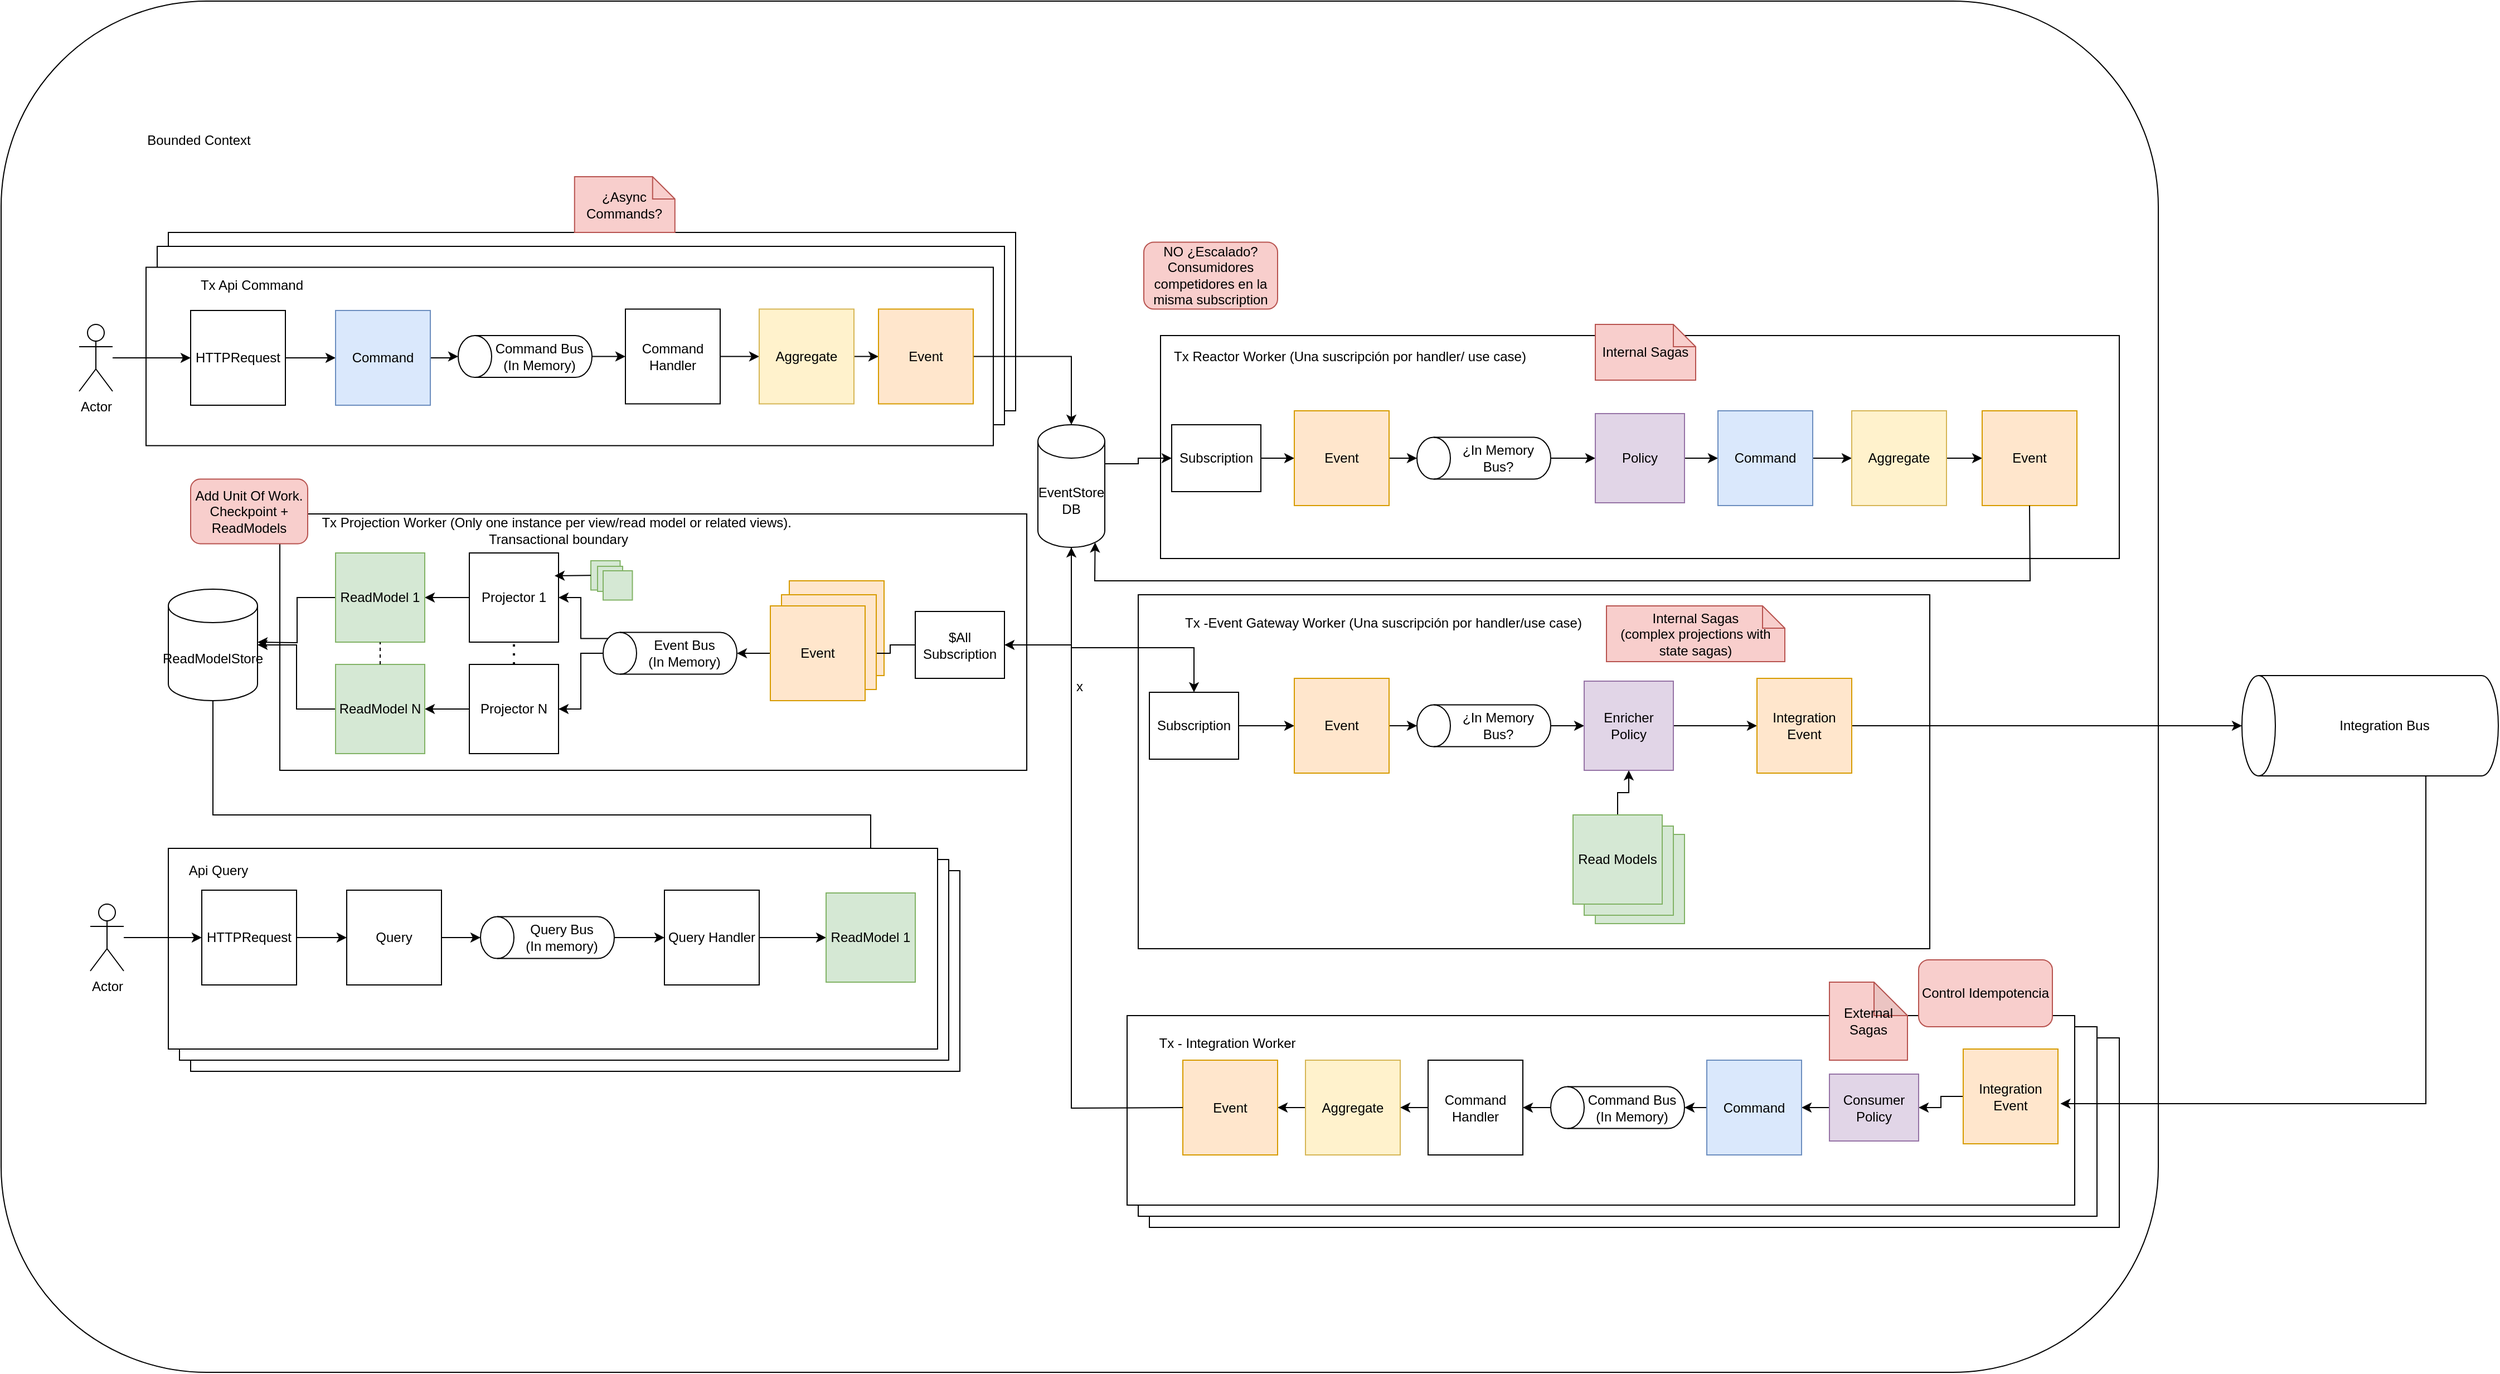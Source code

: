 <mxfile version="26.0.9">
  <diagram name="Página-1" id="z6vTRzj0kmzRLpqOFKyu">
    <mxGraphModel dx="1393" dy="1068" grid="1" gridSize="10" guides="1" tooltips="1" connect="1" arrows="1" fold="1" page="1" pageScale="1" pageWidth="16540" pageHeight="11690" math="0" shadow="0">
      <root>
        <mxCell id="0" />
        <mxCell id="1" parent="0" />
        <mxCell id="fKZ0gMgpDoCXiPcIjgYh-150" value="x" style="rounded=1;whiteSpace=wrap;html=1;" vertex="1" parent="1">
          <mxGeometry x="40" y="60" width="1935" height="1230" as="geometry" />
        </mxCell>
        <mxCell id="fKZ0gMgpDoCXiPcIjgYh-149" value="" style="rounded=0;whiteSpace=wrap;html=1;fillColor=default;" vertex="1" parent="1">
          <mxGeometry x="1070" y="990" width="870" height="170" as="geometry" />
        </mxCell>
        <mxCell id="fKZ0gMgpDoCXiPcIjgYh-148" value="" style="rounded=0;whiteSpace=wrap;html=1;fillColor=default;" vertex="1" parent="1">
          <mxGeometry x="1060" y="980" width="860" height="170" as="geometry" />
        </mxCell>
        <mxCell id="fKZ0gMgpDoCXiPcIjgYh-145" value="" style="rounded=0;whiteSpace=wrap;html=1;fillColor=default;" vertex="1" parent="1">
          <mxGeometry x="210" y="840" width="690" height="180" as="geometry" />
        </mxCell>
        <mxCell id="fKZ0gMgpDoCXiPcIjgYh-144" value="" style="rounded=0;whiteSpace=wrap;html=1;fillColor=default;" vertex="1" parent="1">
          <mxGeometry x="200" y="830" width="690" height="180" as="geometry" />
        </mxCell>
        <mxCell id="fKZ0gMgpDoCXiPcIjgYh-143" value="" style="rounded=0;whiteSpace=wrap;html=1;" vertex="1" parent="1">
          <mxGeometry x="190" y="267.5" width="760" height="160" as="geometry" />
        </mxCell>
        <mxCell id="fKZ0gMgpDoCXiPcIjgYh-142" value="" style="rounded=0;whiteSpace=wrap;html=1;" vertex="1" parent="1">
          <mxGeometry x="180" y="280" width="760" height="160" as="geometry" />
        </mxCell>
        <mxCell id="fKZ0gMgpDoCXiPcIjgYh-134" value="" style="rounded=0;whiteSpace=wrap;html=1;fillColor=default;" vertex="1" parent="1">
          <mxGeometry x="1050" y="970" width="850" height="170" as="geometry" />
        </mxCell>
        <mxCell id="fKZ0gMgpDoCXiPcIjgYh-104" value="" style="rounded=0;whiteSpace=wrap;html=1;fillColor=default;" vertex="1" parent="1">
          <mxGeometry x="1060" y="592.5" width="710" height="317.5" as="geometry" />
        </mxCell>
        <mxCell id="fKZ0gMgpDoCXiPcIjgYh-81" value="" style="rounded=0;whiteSpace=wrap;html=1;fillColor=default;" vertex="1" parent="1">
          <mxGeometry x="1080" y="360" width="860" height="200" as="geometry" />
        </mxCell>
        <mxCell id="fKZ0gMgpDoCXiPcIjgYh-43" value="" style="rounded=0;whiteSpace=wrap;html=1;fillColor=default;" vertex="1" parent="1">
          <mxGeometry x="290" y="520" width="670" height="230" as="geometry" />
        </mxCell>
        <mxCell id="fKZ0gMgpDoCXiPcIjgYh-46" value="Event" style="whiteSpace=wrap;html=1;aspect=fixed;fillColor=#ffe6cc;strokeColor=#d79b00;" vertex="1" parent="1">
          <mxGeometry x="747" y="580" width="85" height="85" as="geometry" />
        </mxCell>
        <mxCell id="fKZ0gMgpDoCXiPcIjgYh-24" value="" style="rounded=0;whiteSpace=wrap;html=1;" vertex="1" parent="1">
          <mxGeometry x="170" y="298.75" width="760" height="160" as="geometry" />
        </mxCell>
        <mxCell id="fKZ0gMgpDoCXiPcIjgYh-21" value="" style="edgeStyle=orthogonalEdgeStyle;rounded=0;orthogonalLoop=1;jettySize=auto;html=1;" edge="1" parent="1" source="fKZ0gMgpDoCXiPcIjgYh-1" target="fKZ0gMgpDoCXiPcIjgYh-2">
          <mxGeometry relative="1" as="geometry" />
        </mxCell>
        <mxCell id="fKZ0gMgpDoCXiPcIjgYh-1" value="Actor" style="shape=umlActor;verticalLabelPosition=bottom;verticalAlign=top;html=1;outlineConnect=0;" vertex="1" parent="1">
          <mxGeometry x="110" y="350" width="30" height="60" as="geometry" />
        </mxCell>
        <mxCell id="fKZ0gMgpDoCXiPcIjgYh-20" value="" style="edgeStyle=orthogonalEdgeStyle;rounded=0;orthogonalLoop=1;jettySize=auto;html=1;" edge="1" parent="1" source="fKZ0gMgpDoCXiPcIjgYh-2" target="fKZ0gMgpDoCXiPcIjgYh-4">
          <mxGeometry relative="1" as="geometry" />
        </mxCell>
        <mxCell id="fKZ0gMgpDoCXiPcIjgYh-2" value="HTTPRequest" style="whiteSpace=wrap;html=1;aspect=fixed;" vertex="1" parent="1">
          <mxGeometry x="210" y="337.5" width="85" height="85" as="geometry" />
        </mxCell>
        <mxCell id="fKZ0gMgpDoCXiPcIjgYh-19" value="" style="edgeStyle=orthogonalEdgeStyle;rounded=0;orthogonalLoop=1;jettySize=auto;html=1;" edge="1" parent="1" source="fKZ0gMgpDoCXiPcIjgYh-4" target="fKZ0gMgpDoCXiPcIjgYh-5">
          <mxGeometry relative="1" as="geometry" />
        </mxCell>
        <mxCell id="fKZ0gMgpDoCXiPcIjgYh-4" value="Command" style="whiteSpace=wrap;html=1;aspect=fixed;fillColor=#dae8fc;strokeColor=#6c8ebf;" vertex="1" parent="1">
          <mxGeometry x="340" y="337.5" width="85" height="85" as="geometry" />
        </mxCell>
        <mxCell id="fKZ0gMgpDoCXiPcIjgYh-18" value="" style="edgeStyle=orthogonalEdgeStyle;rounded=0;orthogonalLoop=1;jettySize=auto;html=1;" edge="1" parent="1" source="fKZ0gMgpDoCXiPcIjgYh-5" target="fKZ0gMgpDoCXiPcIjgYh-7">
          <mxGeometry relative="1" as="geometry" />
        </mxCell>
        <mxCell id="fKZ0gMgpDoCXiPcIjgYh-5" value="Command Bus (In Memory)" style="shape=cylinder3;whiteSpace=wrap;html=1;boundedLbl=1;backgroundOutline=1;size=15;direction=north;" vertex="1" parent="1">
          <mxGeometry x="450" y="360" width="120" height="37.5" as="geometry" />
        </mxCell>
        <mxCell id="fKZ0gMgpDoCXiPcIjgYh-17" value="" style="edgeStyle=orthogonalEdgeStyle;rounded=0;orthogonalLoop=1;jettySize=auto;html=1;" edge="1" parent="1" source="fKZ0gMgpDoCXiPcIjgYh-7" target="fKZ0gMgpDoCXiPcIjgYh-8">
          <mxGeometry relative="1" as="geometry" />
        </mxCell>
        <mxCell id="fKZ0gMgpDoCXiPcIjgYh-7" value="Command Handler" style="whiteSpace=wrap;html=1;aspect=fixed;" vertex="1" parent="1">
          <mxGeometry x="600" y="336.25" width="85" height="85" as="geometry" />
        </mxCell>
        <mxCell id="fKZ0gMgpDoCXiPcIjgYh-16" value="" style="edgeStyle=orthogonalEdgeStyle;rounded=0;orthogonalLoop=1;jettySize=auto;html=1;" edge="1" parent="1" source="fKZ0gMgpDoCXiPcIjgYh-8" target="fKZ0gMgpDoCXiPcIjgYh-9">
          <mxGeometry relative="1" as="geometry" />
        </mxCell>
        <mxCell id="fKZ0gMgpDoCXiPcIjgYh-8" value="Aggregate" style="whiteSpace=wrap;html=1;aspect=fixed;fillColor=#fff2cc;strokeColor=#d6b656;" vertex="1" parent="1">
          <mxGeometry x="720" y="336.25" width="85" height="85" as="geometry" />
        </mxCell>
        <mxCell id="fKZ0gMgpDoCXiPcIjgYh-27" value="" style="edgeStyle=orthogonalEdgeStyle;rounded=0;orthogonalLoop=1;jettySize=auto;html=1;" edge="1" parent="1" source="fKZ0gMgpDoCXiPcIjgYh-9" target="fKZ0gMgpDoCXiPcIjgYh-22">
          <mxGeometry relative="1" as="geometry">
            <mxPoint x="1010" y="332.5" as="targetPoint" />
          </mxGeometry>
        </mxCell>
        <mxCell id="fKZ0gMgpDoCXiPcIjgYh-9" value="Event" style="whiteSpace=wrap;html=1;aspect=fixed;fillColor=#ffe6cc;strokeColor=#d79b00;" vertex="1" parent="1">
          <mxGeometry x="827" y="336.25" width="85" height="85" as="geometry" />
        </mxCell>
        <mxCell id="fKZ0gMgpDoCXiPcIjgYh-29" style="edgeStyle=orthogonalEdgeStyle;rounded=0;orthogonalLoop=1;jettySize=auto;html=1;entryX=1;entryY=0.5;entryDx=0;entryDy=0;exitX=0.5;exitY=1;exitDx=0;exitDy=0;exitPerimeter=0;" edge="1" parent="1" source="fKZ0gMgpDoCXiPcIjgYh-22" target="fKZ0gMgpDoCXiPcIjgYh-28">
          <mxGeometry relative="1" as="geometry" />
        </mxCell>
        <mxCell id="fKZ0gMgpDoCXiPcIjgYh-74" value="" style="edgeStyle=orthogonalEdgeStyle;rounded=0;orthogonalLoop=1;jettySize=auto;html=1;exitX=1;exitY=0;exitDx=0;exitDy=35;exitPerimeter=0;" edge="1" parent="1" source="fKZ0gMgpDoCXiPcIjgYh-22" target="fKZ0gMgpDoCXiPcIjgYh-70">
          <mxGeometry relative="1" as="geometry" />
        </mxCell>
        <mxCell id="fKZ0gMgpDoCXiPcIjgYh-97" value="" style="edgeStyle=orthogonalEdgeStyle;rounded=0;orthogonalLoop=1;jettySize=auto;html=1;" edge="1" parent="1" source="fKZ0gMgpDoCXiPcIjgYh-22" target="fKZ0gMgpDoCXiPcIjgYh-86">
          <mxGeometry relative="1" as="geometry">
            <Array as="points">
              <mxPoint x="1000" y="640" />
              <mxPoint x="1110" y="640" />
            </Array>
          </mxGeometry>
        </mxCell>
        <mxCell id="fKZ0gMgpDoCXiPcIjgYh-22" value="EventStore DB" style="shape=cylinder3;whiteSpace=wrap;html=1;boundedLbl=1;backgroundOutline=1;size=15;" vertex="1" parent="1">
          <mxGeometry x="970" y="440" width="60" height="110" as="geometry" />
        </mxCell>
        <mxCell id="fKZ0gMgpDoCXiPcIjgYh-25" value="Tx Api Command" style="text;html=1;align=center;verticalAlign=middle;whiteSpace=wrap;rounded=0;" vertex="1" parent="1">
          <mxGeometry x="180" y="300" width="170" height="30" as="geometry" />
        </mxCell>
        <mxCell id="fKZ0gMgpDoCXiPcIjgYh-69" value="" style="edgeStyle=orthogonalEdgeStyle;rounded=0;orthogonalLoop=1;jettySize=auto;html=1;" edge="1" parent="1" source="fKZ0gMgpDoCXiPcIjgYh-28" target="fKZ0gMgpDoCXiPcIjgYh-47">
          <mxGeometry relative="1" as="geometry" />
        </mxCell>
        <mxCell id="fKZ0gMgpDoCXiPcIjgYh-28" value="$All Subscription" style="rounded=0;whiteSpace=wrap;html=1;" vertex="1" parent="1">
          <mxGeometry x="860" y="607.5" width="80" height="60" as="geometry" />
        </mxCell>
        <mxCell id="fKZ0gMgpDoCXiPcIjgYh-37" value="" style="edgeStyle=orthogonalEdgeStyle;rounded=0;orthogonalLoop=1;jettySize=auto;html=1;" edge="1" parent="1" source="fKZ0gMgpDoCXiPcIjgYh-30" target="fKZ0gMgpDoCXiPcIjgYh-32">
          <mxGeometry relative="1" as="geometry" />
        </mxCell>
        <mxCell id="fKZ0gMgpDoCXiPcIjgYh-30" value="Projector 1" style="whiteSpace=wrap;html=1;aspect=fixed;" vertex="1" parent="1">
          <mxGeometry x="460" y="555" width="80" height="80" as="geometry" />
        </mxCell>
        <mxCell id="fKZ0gMgpDoCXiPcIjgYh-38" value="" style="edgeStyle=orthogonalEdgeStyle;rounded=0;orthogonalLoop=1;jettySize=auto;html=1;" edge="1" parent="1" source="fKZ0gMgpDoCXiPcIjgYh-31" target="fKZ0gMgpDoCXiPcIjgYh-33">
          <mxGeometry relative="1" as="geometry" />
        </mxCell>
        <mxCell id="fKZ0gMgpDoCXiPcIjgYh-31" value="Projector N" style="whiteSpace=wrap;html=1;aspect=fixed;" vertex="1" parent="1">
          <mxGeometry x="460" y="655" width="80" height="80" as="geometry" />
        </mxCell>
        <mxCell id="fKZ0gMgpDoCXiPcIjgYh-35" value="" style="edgeStyle=orthogonalEdgeStyle;rounded=0;orthogonalLoop=1;jettySize=auto;html=1;" edge="1" parent="1" source="fKZ0gMgpDoCXiPcIjgYh-32">
          <mxGeometry relative="1" as="geometry">
            <mxPoint x="270" y="635" as="targetPoint" />
          </mxGeometry>
        </mxCell>
        <mxCell id="fKZ0gMgpDoCXiPcIjgYh-32" value="ReadModel 1" style="whiteSpace=wrap;html=1;aspect=fixed;fillColor=#d5e8d4;strokeColor=#82b366;" vertex="1" parent="1">
          <mxGeometry x="340" y="555" width="80" height="80" as="geometry" />
        </mxCell>
        <mxCell id="fKZ0gMgpDoCXiPcIjgYh-65" value="" style="edgeStyle=orthogonalEdgeStyle;rounded=0;orthogonalLoop=1;jettySize=auto;html=1;" edge="1" parent="1" source="fKZ0gMgpDoCXiPcIjgYh-33" target="fKZ0gMgpDoCXiPcIjgYh-34">
          <mxGeometry relative="1" as="geometry" />
        </mxCell>
        <mxCell id="fKZ0gMgpDoCXiPcIjgYh-33" value="ReadModel N" style="whiteSpace=wrap;html=1;aspect=fixed;fillColor=#d5e8d4;strokeColor=#82b366;" vertex="1" parent="1">
          <mxGeometry x="340" y="655" width="80" height="80" as="geometry" />
        </mxCell>
        <mxCell id="fKZ0gMgpDoCXiPcIjgYh-64" style="edgeStyle=orthogonalEdgeStyle;rounded=0;orthogonalLoop=1;jettySize=auto;html=1;" edge="1" parent="1" source="fKZ0gMgpDoCXiPcIjgYh-34" target="fKZ0gMgpDoCXiPcIjgYh-62">
          <mxGeometry relative="1" as="geometry">
            <Array as="points">
              <mxPoint x="230" y="790" />
              <mxPoint x="820" y="790" />
            </Array>
          </mxGeometry>
        </mxCell>
        <mxCell id="fKZ0gMgpDoCXiPcIjgYh-34" value="ReadModelStore" style="shape=cylinder3;whiteSpace=wrap;html=1;boundedLbl=1;backgroundOutline=1;size=15;" vertex="1" parent="1">
          <mxGeometry x="190" y="587.5" width="80" height="100" as="geometry" />
        </mxCell>
        <mxCell id="fKZ0gMgpDoCXiPcIjgYh-40" value="" style="endArrow=none;dashed=1;html=1;dashPattern=1 3;strokeWidth=2;rounded=0;entryX=0.5;entryY=1;entryDx=0;entryDy=0;exitX=0.5;exitY=0;exitDx=0;exitDy=0;" edge="1" parent="1" source="fKZ0gMgpDoCXiPcIjgYh-31" target="fKZ0gMgpDoCXiPcIjgYh-30">
          <mxGeometry width="50" height="50" relative="1" as="geometry">
            <mxPoint x="590" y="650" as="sourcePoint" />
            <mxPoint x="640" y="600" as="targetPoint" />
          </mxGeometry>
        </mxCell>
        <mxCell id="fKZ0gMgpDoCXiPcIjgYh-41" value="" style="endArrow=none;dashed=1;html=1;rounded=0;entryX=0.5;entryY=1;entryDx=0;entryDy=0;exitX=0.5;exitY=0;exitDx=0;exitDy=0;" edge="1" parent="1" source="fKZ0gMgpDoCXiPcIjgYh-33" target="fKZ0gMgpDoCXiPcIjgYh-32">
          <mxGeometry width="50" height="50" relative="1" as="geometry">
            <mxPoint x="590" y="650" as="sourcePoint" />
            <mxPoint x="640" y="600" as="targetPoint" />
          </mxGeometry>
        </mxCell>
        <mxCell id="fKZ0gMgpDoCXiPcIjgYh-44" value="Tx Projection Worker (Only one instance per view/read model or related views).&amp;nbsp;&lt;div&gt;Transactional boundary&lt;/div&gt;" style="text;html=1;align=center;verticalAlign=middle;whiteSpace=wrap;rounded=0;" vertex="1" parent="1">
          <mxGeometry x="290" y="520" width="500" height="30" as="geometry" />
        </mxCell>
        <mxCell id="fKZ0gMgpDoCXiPcIjgYh-45" value="Event" style="whiteSpace=wrap;html=1;aspect=fixed;fillColor=#ffe6cc;strokeColor=#d79b00;" vertex="1" parent="1">
          <mxGeometry x="740" y="592.5" width="85" height="85" as="geometry" />
        </mxCell>
        <mxCell id="fKZ0gMgpDoCXiPcIjgYh-49" value="" style="edgeStyle=orthogonalEdgeStyle;rounded=0;orthogonalLoop=1;jettySize=auto;html=1;" edge="1" parent="1" source="fKZ0gMgpDoCXiPcIjgYh-47" target="fKZ0gMgpDoCXiPcIjgYh-48">
          <mxGeometry relative="1" as="geometry" />
        </mxCell>
        <mxCell id="fKZ0gMgpDoCXiPcIjgYh-47" value="Event" style="whiteSpace=wrap;html=1;aspect=fixed;fillColor=#ffe6cc;strokeColor=#d79b00;" vertex="1" parent="1">
          <mxGeometry x="730" y="602.5" width="85" height="85" as="geometry" />
        </mxCell>
        <mxCell id="fKZ0gMgpDoCXiPcIjgYh-50" value="" style="edgeStyle=orthogonalEdgeStyle;rounded=0;orthogonalLoop=1;jettySize=auto;html=1;exitX=0.855;exitY=0;exitDx=0;exitDy=4.35;exitPerimeter=0;" edge="1" parent="1" source="fKZ0gMgpDoCXiPcIjgYh-48" target="fKZ0gMgpDoCXiPcIjgYh-30">
          <mxGeometry relative="1" as="geometry" />
        </mxCell>
        <mxCell id="fKZ0gMgpDoCXiPcIjgYh-51" value="" style="edgeStyle=orthogonalEdgeStyle;rounded=0;orthogonalLoop=1;jettySize=auto;html=1;" edge="1" parent="1" source="fKZ0gMgpDoCXiPcIjgYh-48" target="fKZ0gMgpDoCXiPcIjgYh-31">
          <mxGeometry relative="1" as="geometry" />
        </mxCell>
        <mxCell id="fKZ0gMgpDoCXiPcIjgYh-68" value="" style="rounded=0;whiteSpace=wrap;html=1;fillColor=default;" vertex="1" parent="1">
          <mxGeometry x="190" y="820" width="690" height="180" as="geometry" />
        </mxCell>
        <mxCell id="fKZ0gMgpDoCXiPcIjgYh-48" value="Event Bus&lt;div&gt;(In Memory)&lt;/div&gt;" style="shape=cylinder3;whiteSpace=wrap;html=1;boundedLbl=1;backgroundOutline=1;size=15;direction=north;" vertex="1" parent="1">
          <mxGeometry x="580" y="626.25" width="120" height="37.5" as="geometry" />
        </mxCell>
        <mxCell id="fKZ0gMgpDoCXiPcIjgYh-52" value="" style="edgeStyle=orthogonalEdgeStyle;rounded=0;orthogonalLoop=1;jettySize=auto;html=1;" edge="1" parent="1" source="fKZ0gMgpDoCXiPcIjgYh-53" target="fKZ0gMgpDoCXiPcIjgYh-55">
          <mxGeometry relative="1" as="geometry" />
        </mxCell>
        <mxCell id="fKZ0gMgpDoCXiPcIjgYh-53" value="Actor" style="shape=umlActor;verticalLabelPosition=bottom;verticalAlign=top;html=1;outlineConnect=0;" vertex="1" parent="1">
          <mxGeometry x="120" y="870" width="30" height="60" as="geometry" />
        </mxCell>
        <mxCell id="fKZ0gMgpDoCXiPcIjgYh-54" value="" style="edgeStyle=orthogonalEdgeStyle;rounded=0;orthogonalLoop=1;jettySize=auto;html=1;" edge="1" parent="1" source="fKZ0gMgpDoCXiPcIjgYh-55" target="fKZ0gMgpDoCXiPcIjgYh-57">
          <mxGeometry relative="1" as="geometry" />
        </mxCell>
        <mxCell id="fKZ0gMgpDoCXiPcIjgYh-55" value="HTTPRequest" style="whiteSpace=wrap;html=1;aspect=fixed;" vertex="1" parent="1">
          <mxGeometry x="220" y="857.5" width="85" height="85" as="geometry" />
        </mxCell>
        <mxCell id="fKZ0gMgpDoCXiPcIjgYh-56" value="" style="edgeStyle=orthogonalEdgeStyle;rounded=0;orthogonalLoop=1;jettySize=auto;html=1;" edge="1" parent="1" source="fKZ0gMgpDoCXiPcIjgYh-57" target="fKZ0gMgpDoCXiPcIjgYh-59">
          <mxGeometry relative="1" as="geometry" />
        </mxCell>
        <mxCell id="fKZ0gMgpDoCXiPcIjgYh-57" value="Query" style="whiteSpace=wrap;html=1;aspect=fixed;" vertex="1" parent="1">
          <mxGeometry x="350" y="857.5" width="85" height="85" as="geometry" />
        </mxCell>
        <mxCell id="fKZ0gMgpDoCXiPcIjgYh-58" value="" style="edgeStyle=orthogonalEdgeStyle;rounded=0;orthogonalLoop=1;jettySize=auto;html=1;" edge="1" parent="1" source="fKZ0gMgpDoCXiPcIjgYh-59" target="fKZ0gMgpDoCXiPcIjgYh-60">
          <mxGeometry relative="1" as="geometry" />
        </mxCell>
        <mxCell id="fKZ0gMgpDoCXiPcIjgYh-59" value="Query Bus&lt;div&gt;&lt;span style=&quot;background-color: transparent; color: light-dark(rgb(0, 0, 0), rgb(255, 255, 255));&quot;&gt;(In memory)&lt;/span&gt;&lt;/div&gt;" style="shape=cylinder3;whiteSpace=wrap;html=1;boundedLbl=1;backgroundOutline=1;size=15;direction=north;" vertex="1" parent="1">
          <mxGeometry x="470" y="881.25" width="120" height="37.5" as="geometry" />
        </mxCell>
        <mxCell id="fKZ0gMgpDoCXiPcIjgYh-63" value="" style="edgeStyle=orthogonalEdgeStyle;rounded=0;orthogonalLoop=1;jettySize=auto;html=1;" edge="1" parent="1" source="fKZ0gMgpDoCXiPcIjgYh-60" target="fKZ0gMgpDoCXiPcIjgYh-62">
          <mxGeometry relative="1" as="geometry" />
        </mxCell>
        <mxCell id="fKZ0gMgpDoCXiPcIjgYh-60" value="Query Handler" style="whiteSpace=wrap;html=1;aspect=fixed;" vertex="1" parent="1">
          <mxGeometry x="635" y="857.5" width="85" height="85" as="geometry" />
        </mxCell>
        <mxCell id="fKZ0gMgpDoCXiPcIjgYh-61" value="Api Query" style="text;html=1;align=center;verticalAlign=middle;whiteSpace=wrap;rounded=0;" vertex="1" parent="1">
          <mxGeometry x="150" y="825" width="170" height="30" as="geometry" />
        </mxCell>
        <mxCell id="fKZ0gMgpDoCXiPcIjgYh-62" value="ReadModel 1" style="whiteSpace=wrap;html=1;aspect=fixed;fillColor=#d5e8d4;strokeColor=#82b366;" vertex="1" parent="1">
          <mxGeometry x="780" y="860" width="80" height="80" as="geometry" />
        </mxCell>
        <mxCell id="fKZ0gMgpDoCXiPcIjgYh-75" value="" style="edgeStyle=orthogonalEdgeStyle;rounded=0;orthogonalLoop=1;jettySize=auto;html=1;" edge="1" parent="1" source="fKZ0gMgpDoCXiPcIjgYh-70" target="fKZ0gMgpDoCXiPcIjgYh-71">
          <mxGeometry relative="1" as="geometry" />
        </mxCell>
        <mxCell id="fKZ0gMgpDoCXiPcIjgYh-70" value="Subscription" style="rounded=0;whiteSpace=wrap;html=1;" vertex="1" parent="1">
          <mxGeometry x="1090" y="440" width="80" height="60" as="geometry" />
        </mxCell>
        <mxCell id="fKZ0gMgpDoCXiPcIjgYh-76" value="" style="edgeStyle=orthogonalEdgeStyle;rounded=0;orthogonalLoop=1;jettySize=auto;html=1;" edge="1" parent="1" source="fKZ0gMgpDoCXiPcIjgYh-71" target="fKZ0gMgpDoCXiPcIjgYh-72">
          <mxGeometry relative="1" as="geometry" />
        </mxCell>
        <mxCell id="fKZ0gMgpDoCXiPcIjgYh-71" value="Event" style="whiteSpace=wrap;html=1;aspect=fixed;fillColor=#ffe6cc;strokeColor=#d79b00;" vertex="1" parent="1">
          <mxGeometry x="1200" y="427.5" width="85" height="85" as="geometry" />
        </mxCell>
        <mxCell id="fKZ0gMgpDoCXiPcIjgYh-77" value="" style="edgeStyle=orthogonalEdgeStyle;rounded=0;orthogonalLoop=1;jettySize=auto;html=1;" edge="1" parent="1" source="fKZ0gMgpDoCXiPcIjgYh-72" target="fKZ0gMgpDoCXiPcIjgYh-73">
          <mxGeometry relative="1" as="geometry" />
        </mxCell>
        <mxCell id="fKZ0gMgpDoCXiPcIjgYh-72" value="¿In Memory Bus?" style="shape=cylinder3;whiteSpace=wrap;html=1;boundedLbl=1;backgroundOutline=1;size=15;direction=north;" vertex="1" parent="1">
          <mxGeometry x="1310" y="451.25" width="120" height="37.5" as="geometry" />
        </mxCell>
        <mxCell id="fKZ0gMgpDoCXiPcIjgYh-82" value="" style="edgeStyle=orthogonalEdgeStyle;rounded=0;orthogonalLoop=1;jettySize=auto;html=1;" edge="1" parent="1" source="fKZ0gMgpDoCXiPcIjgYh-73" target="fKZ0gMgpDoCXiPcIjgYh-78">
          <mxGeometry relative="1" as="geometry" />
        </mxCell>
        <mxCell id="fKZ0gMgpDoCXiPcIjgYh-73" value="Policy" style="whiteSpace=wrap;html=1;aspect=fixed;fillColor=#e1d5e7;strokeColor=#9673a6;" vertex="1" parent="1">
          <mxGeometry x="1470" y="430" width="80" height="80" as="geometry" />
        </mxCell>
        <mxCell id="fKZ0gMgpDoCXiPcIjgYh-83" value="" style="edgeStyle=orthogonalEdgeStyle;rounded=0;orthogonalLoop=1;jettySize=auto;html=1;" edge="1" parent="1" source="fKZ0gMgpDoCXiPcIjgYh-78" target="fKZ0gMgpDoCXiPcIjgYh-79">
          <mxGeometry relative="1" as="geometry" />
        </mxCell>
        <mxCell id="fKZ0gMgpDoCXiPcIjgYh-78" value="Command" style="whiteSpace=wrap;html=1;aspect=fixed;fillColor=#dae8fc;strokeColor=#6c8ebf;" vertex="1" parent="1">
          <mxGeometry x="1580" y="427.5" width="85" height="85" as="geometry" />
        </mxCell>
        <mxCell id="fKZ0gMgpDoCXiPcIjgYh-84" value="" style="edgeStyle=orthogonalEdgeStyle;rounded=0;orthogonalLoop=1;jettySize=auto;html=1;" edge="1" parent="1" source="fKZ0gMgpDoCXiPcIjgYh-79" target="fKZ0gMgpDoCXiPcIjgYh-80">
          <mxGeometry relative="1" as="geometry" />
        </mxCell>
        <mxCell id="fKZ0gMgpDoCXiPcIjgYh-79" value="Aggregate" style="whiteSpace=wrap;html=1;aspect=fixed;fillColor=#fff2cc;strokeColor=#d6b656;" vertex="1" parent="1">
          <mxGeometry x="1700" y="427.5" width="85" height="85" as="geometry" />
        </mxCell>
        <mxCell id="fKZ0gMgpDoCXiPcIjgYh-80" value="Event" style="whiteSpace=wrap;html=1;aspect=fixed;fillColor=#ffe6cc;strokeColor=#d79b00;" vertex="1" parent="1">
          <mxGeometry x="1817" y="427.5" width="85" height="85" as="geometry" />
        </mxCell>
        <mxCell id="fKZ0gMgpDoCXiPcIjgYh-85" value="Tx Reactor Worker (Una suscripción por handler/ use case)" style="text;html=1;align=center;verticalAlign=middle;whiteSpace=wrap;rounded=0;" vertex="1" parent="1">
          <mxGeometry x="1090" y="363.75" width="320" height="30" as="geometry" />
        </mxCell>
        <mxCell id="fKZ0gMgpDoCXiPcIjgYh-91" value="" style="edgeStyle=orthogonalEdgeStyle;rounded=0;orthogonalLoop=1;jettySize=auto;html=1;" edge="1" parent="1" source="fKZ0gMgpDoCXiPcIjgYh-86" target="fKZ0gMgpDoCXiPcIjgYh-87">
          <mxGeometry relative="1" as="geometry" />
        </mxCell>
        <mxCell id="fKZ0gMgpDoCXiPcIjgYh-86" value="Subscription" style="rounded=0;whiteSpace=wrap;html=1;" vertex="1" parent="1">
          <mxGeometry x="1070" y="680" width="80" height="60" as="geometry" />
        </mxCell>
        <mxCell id="fKZ0gMgpDoCXiPcIjgYh-92" value="" style="edgeStyle=orthogonalEdgeStyle;rounded=0;orthogonalLoop=1;jettySize=auto;html=1;" edge="1" parent="1" source="fKZ0gMgpDoCXiPcIjgYh-87" target="fKZ0gMgpDoCXiPcIjgYh-88">
          <mxGeometry relative="1" as="geometry" />
        </mxCell>
        <mxCell id="fKZ0gMgpDoCXiPcIjgYh-87" value="Event" style="whiteSpace=wrap;html=1;aspect=fixed;fillColor=#ffe6cc;strokeColor=#d79b00;" vertex="1" parent="1">
          <mxGeometry x="1200" y="667.5" width="85" height="85" as="geometry" />
        </mxCell>
        <mxCell id="fKZ0gMgpDoCXiPcIjgYh-95" value="" style="edgeStyle=orthogonalEdgeStyle;rounded=0;orthogonalLoop=1;jettySize=auto;html=1;" edge="1" parent="1" source="fKZ0gMgpDoCXiPcIjgYh-88" target="fKZ0gMgpDoCXiPcIjgYh-89">
          <mxGeometry relative="1" as="geometry" />
        </mxCell>
        <mxCell id="fKZ0gMgpDoCXiPcIjgYh-88" value="¿In Memory Bus?" style="shape=cylinder3;whiteSpace=wrap;html=1;boundedLbl=1;backgroundOutline=1;size=15;direction=north;" vertex="1" parent="1">
          <mxGeometry x="1310" y="691.25" width="120" height="37.5" as="geometry" />
        </mxCell>
        <mxCell id="fKZ0gMgpDoCXiPcIjgYh-103" value="" style="edgeStyle=orthogonalEdgeStyle;rounded=0;orthogonalLoop=1;jettySize=auto;html=1;" edge="1" parent="1" source="fKZ0gMgpDoCXiPcIjgYh-89" target="fKZ0gMgpDoCXiPcIjgYh-98">
          <mxGeometry relative="1" as="geometry" />
        </mxCell>
        <mxCell id="fKZ0gMgpDoCXiPcIjgYh-89" value="Enricher Policy" style="whiteSpace=wrap;html=1;aspect=fixed;fillColor=#e1d5e7;strokeColor=#9673a6;" vertex="1" parent="1">
          <mxGeometry x="1460" y="670" width="80" height="80" as="geometry" />
        </mxCell>
        <mxCell id="fKZ0gMgpDoCXiPcIjgYh-90" value="Tx -Event Gateway Worker (Una suscripción por handler&lt;span style=&quot;background-color: transparent; color: light-dark(rgb(0, 0, 0), rgb(255, 255, 255));&quot;&gt;/use case)&lt;/span&gt;" style="text;html=1;align=center;verticalAlign=middle;whiteSpace=wrap;rounded=0;" vertex="1" parent="1">
          <mxGeometry x="1080" y="602.5" width="400" height="30" as="geometry" />
        </mxCell>
        <mxCell id="fKZ0gMgpDoCXiPcIjgYh-106" value="" style="edgeStyle=orthogonalEdgeStyle;rounded=0;orthogonalLoop=1;jettySize=auto;html=1;" edge="1" parent="1" source="fKZ0gMgpDoCXiPcIjgYh-98" target="fKZ0gMgpDoCXiPcIjgYh-105">
          <mxGeometry relative="1" as="geometry" />
        </mxCell>
        <mxCell id="fKZ0gMgpDoCXiPcIjgYh-98" value="Integration Event" style="whiteSpace=wrap;html=1;aspect=fixed;fillColor=#ffe6cc;strokeColor=#d79b00;" vertex="1" parent="1">
          <mxGeometry x="1615" y="667.5" width="85" height="85" as="geometry" />
        </mxCell>
        <mxCell id="fKZ0gMgpDoCXiPcIjgYh-99" value="" style="whiteSpace=wrap;html=1;aspect=fixed;fillColor=#d5e8d4;strokeColor=#82b366;" vertex="1" parent="1">
          <mxGeometry x="1470" y="807.5" width="80" height="80" as="geometry" />
        </mxCell>
        <mxCell id="fKZ0gMgpDoCXiPcIjgYh-100" value="" style="whiteSpace=wrap;html=1;aspect=fixed;fillColor=#d5e8d4;strokeColor=#82b366;" vertex="1" parent="1">
          <mxGeometry x="1460" y="800" width="80" height="80" as="geometry" />
        </mxCell>
        <mxCell id="fKZ0gMgpDoCXiPcIjgYh-102" value="" style="edgeStyle=orthogonalEdgeStyle;rounded=0;orthogonalLoop=1;jettySize=auto;html=1;" edge="1" parent="1" source="fKZ0gMgpDoCXiPcIjgYh-101" target="fKZ0gMgpDoCXiPcIjgYh-89">
          <mxGeometry relative="1" as="geometry" />
        </mxCell>
        <mxCell id="fKZ0gMgpDoCXiPcIjgYh-101" value="Read Models" style="whiteSpace=wrap;html=1;aspect=fixed;fillColor=#d5e8d4;strokeColor=#82b366;" vertex="1" parent="1">
          <mxGeometry x="1450" y="790" width="80" height="80" as="geometry" />
        </mxCell>
        <mxCell id="fKZ0gMgpDoCXiPcIjgYh-105" value="Integration Bus" style="shape=cylinder3;whiteSpace=wrap;html=1;boundedLbl=1;backgroundOutline=1;size=15;direction=north;" vertex="1" parent="1">
          <mxGeometry x="2050" y="665" width="230" height="90" as="geometry" />
        </mxCell>
        <mxCell id="fKZ0gMgpDoCXiPcIjgYh-113" value="" style="whiteSpace=wrap;html=1;aspect=fixed;fillColor=#d5e8d4;strokeColor=#82b366;" vertex="1" parent="1">
          <mxGeometry x="569" y="562" width="26.25" height="26.25" as="geometry" />
        </mxCell>
        <mxCell id="fKZ0gMgpDoCXiPcIjgYh-116" value="" style="endArrow=classic;html=1;rounded=0;entryX=0.956;entryY=0.256;entryDx=0;entryDy=0;entryPerimeter=0;exitX=0;exitY=0.5;exitDx=0;exitDy=0;" edge="1" parent="1" source="fKZ0gMgpDoCXiPcIjgYh-113" target="fKZ0gMgpDoCXiPcIjgYh-30">
          <mxGeometry width="50" height="50" relative="1" as="geometry">
            <mxPoint x="490" y="540" as="sourcePoint" />
            <mxPoint x="540" y="490" as="targetPoint" />
          </mxGeometry>
        </mxCell>
        <mxCell id="fKZ0gMgpDoCXiPcIjgYh-117" value="" style="whiteSpace=wrap;html=1;aspect=fixed;fillColor=#d5e8d4;strokeColor=#82b366;" vertex="1" parent="1">
          <mxGeometry x="575" y="567" width="22.5" height="22.5" as="geometry" />
        </mxCell>
        <mxCell id="fKZ0gMgpDoCXiPcIjgYh-118" value="" style="whiteSpace=wrap;html=1;aspect=fixed;fillColor=#d5e8d4;strokeColor=#82b366;" vertex="1" parent="1">
          <mxGeometry x="580" y="571" width="26.25" height="26.25" as="geometry" />
        </mxCell>
        <mxCell id="fKZ0gMgpDoCXiPcIjgYh-119" value="" style="endArrow=classic;html=1;rounded=0;entryX=0.855;entryY=1;entryDx=0;entryDy=-4.35;entryPerimeter=0;exitX=0.5;exitY=1;exitDx=0;exitDy=0;" edge="1" parent="1" source="fKZ0gMgpDoCXiPcIjgYh-80" target="fKZ0gMgpDoCXiPcIjgYh-22">
          <mxGeometry width="50" height="50" relative="1" as="geometry">
            <mxPoint x="1120" y="890" as="sourcePoint" />
            <mxPoint x="1170" y="840" as="targetPoint" />
            <Array as="points">
              <mxPoint x="1860" y="580" />
              <mxPoint x="1021" y="580" />
            </Array>
          </mxGeometry>
        </mxCell>
        <mxCell id="fKZ0gMgpDoCXiPcIjgYh-123" value="" style="edgeStyle=orthogonalEdgeStyle;rounded=0;orthogonalLoop=1;jettySize=auto;html=1;" edge="1" parent="1" source="fKZ0gMgpDoCXiPcIjgYh-120" target="fKZ0gMgpDoCXiPcIjgYh-121">
          <mxGeometry relative="1" as="geometry" />
        </mxCell>
        <mxCell id="fKZ0gMgpDoCXiPcIjgYh-120" value="Integration Event" style="whiteSpace=wrap;html=1;aspect=fixed;fillColor=#ffe6cc;strokeColor=#d79b00;" vertex="1" parent="1">
          <mxGeometry x="1800" y="1000" width="85" height="85" as="geometry" />
        </mxCell>
        <mxCell id="fKZ0gMgpDoCXiPcIjgYh-128" value="" style="edgeStyle=orthogonalEdgeStyle;rounded=0;orthogonalLoop=1;jettySize=auto;html=1;" edge="1" parent="1" source="fKZ0gMgpDoCXiPcIjgYh-121" target="fKZ0gMgpDoCXiPcIjgYh-125">
          <mxGeometry relative="1" as="geometry" />
        </mxCell>
        <mxCell id="fKZ0gMgpDoCXiPcIjgYh-121" value="Consumer Policy" style="rounded=0;whiteSpace=wrap;html=1;fillColor=#e1d5e7;strokeColor=#9673a6;" vertex="1" parent="1">
          <mxGeometry x="1680" y="1022.5" width="80" height="60" as="geometry" />
        </mxCell>
        <mxCell id="fKZ0gMgpDoCXiPcIjgYh-124" value="" style="endArrow=classic;html=1;rounded=0;entryX=1.026;entryY=0.576;entryDx=0;entryDy=0;entryPerimeter=0;exitX=0;exitY=0;exitDx=0;exitDy=165;exitPerimeter=0;" edge="1" parent="1" source="fKZ0gMgpDoCXiPcIjgYh-105" target="fKZ0gMgpDoCXiPcIjgYh-120">
          <mxGeometry width="50" height="50" relative="1" as="geometry">
            <mxPoint x="1610" y="840" as="sourcePoint" />
            <mxPoint x="1660" y="790" as="targetPoint" />
            <Array as="points">
              <mxPoint x="2215" y="1049" />
            </Array>
          </mxGeometry>
        </mxCell>
        <mxCell id="fKZ0gMgpDoCXiPcIjgYh-159" value="" style="edgeStyle=orthogonalEdgeStyle;rounded=0;orthogonalLoop=1;jettySize=auto;html=1;" edge="1" parent="1" source="fKZ0gMgpDoCXiPcIjgYh-125" target="fKZ0gMgpDoCXiPcIjgYh-157">
          <mxGeometry relative="1" as="geometry" />
        </mxCell>
        <mxCell id="fKZ0gMgpDoCXiPcIjgYh-125" value="Command" style="whiteSpace=wrap;html=1;aspect=fixed;fillColor=#dae8fc;strokeColor=#6c8ebf;" vertex="1" parent="1">
          <mxGeometry x="1570" y="1010" width="85" height="85" as="geometry" />
        </mxCell>
        <mxCell id="fKZ0gMgpDoCXiPcIjgYh-130" value="" style="edgeStyle=orthogonalEdgeStyle;rounded=0;orthogonalLoop=1;jettySize=auto;html=1;" edge="1" parent="1" source="fKZ0gMgpDoCXiPcIjgYh-126" target="fKZ0gMgpDoCXiPcIjgYh-127">
          <mxGeometry relative="1" as="geometry" />
        </mxCell>
        <mxCell id="fKZ0gMgpDoCXiPcIjgYh-126" value="Aggregate" style="whiteSpace=wrap;html=1;aspect=fixed;fillColor=#fff2cc;strokeColor=#d6b656;" vertex="1" parent="1">
          <mxGeometry x="1210" y="1010" width="85" height="85" as="geometry" />
        </mxCell>
        <mxCell id="fKZ0gMgpDoCXiPcIjgYh-127" value="Event" style="whiteSpace=wrap;html=1;aspect=fixed;fillColor=#ffe6cc;strokeColor=#d79b00;" vertex="1" parent="1">
          <mxGeometry x="1100" y="1010" width="85" height="85" as="geometry" />
        </mxCell>
        <mxCell id="fKZ0gMgpDoCXiPcIjgYh-131" value="" style="endArrow=classic;html=1;rounded=0;exitX=0;exitY=0.5;exitDx=0;exitDy=0;entryX=0.5;entryY=1;entryDx=0;entryDy=0;entryPerimeter=0;" edge="1" parent="1" source="fKZ0gMgpDoCXiPcIjgYh-127" target="fKZ0gMgpDoCXiPcIjgYh-22">
          <mxGeometry width="50" height="50" relative="1" as="geometry">
            <mxPoint x="1240" y="870" as="sourcePoint" />
            <mxPoint x="1290" y="820" as="targetPoint" />
            <Array as="points">
              <mxPoint x="1000" y="1053" />
            </Array>
          </mxGeometry>
        </mxCell>
        <mxCell id="fKZ0gMgpDoCXiPcIjgYh-135" value="Tx - Integration Worker" style="text;html=1;align=center;verticalAlign=middle;whiteSpace=wrap;rounded=0;" vertex="1" parent="1">
          <mxGeometry x="1070" y="980" width="140" height="30" as="geometry" />
        </mxCell>
        <mxCell id="fKZ0gMgpDoCXiPcIjgYh-137" value="External Sagas" style="shape=note;whiteSpace=wrap;html=1;backgroundOutline=1;darkOpacity=0.05;fillColor=#f8cecc;strokeColor=#b85450;" vertex="1" parent="1">
          <mxGeometry x="1680" y="940" width="70" height="70" as="geometry" />
        </mxCell>
        <mxCell id="fKZ0gMgpDoCXiPcIjgYh-138" value="Internal Sagas" style="shape=note;size=20;whiteSpace=wrap;html=1;fillColor=#f8cecc;strokeColor=#b85450;" vertex="1" parent="1">
          <mxGeometry x="1470" y="350" width="90" height="50" as="geometry" />
        </mxCell>
        <mxCell id="fKZ0gMgpDoCXiPcIjgYh-146" value="¿Async Commands?" style="shape=note;size=20;whiteSpace=wrap;html=1;fillColor=#f8cecc;strokeColor=#b85450;" vertex="1" parent="1">
          <mxGeometry x="554.38" y="217.5" width="90" height="50" as="geometry" />
        </mxCell>
        <mxCell id="fKZ0gMgpDoCXiPcIjgYh-151" value="Bounded Context" style="text;html=1;align=center;verticalAlign=middle;whiteSpace=wrap;rounded=0;" vertex="1" parent="1">
          <mxGeometry x="165" y="170" width="105" height="30" as="geometry" />
        </mxCell>
        <mxCell id="fKZ0gMgpDoCXiPcIjgYh-153" value="Control Idempotencia" style="rounded=1;whiteSpace=wrap;html=1;fillColor=#f8cecc;strokeColor=#b85450;" vertex="1" parent="1">
          <mxGeometry x="1760" y="920" width="120" height="60" as="geometry" />
        </mxCell>
        <mxCell id="fKZ0gMgpDoCXiPcIjgYh-154" value="NO ¿Escalado? Consumidores competidores en la misma subscription" style="rounded=1;whiteSpace=wrap;html=1;fillColor=#f8cecc;strokeColor=#b85450;" vertex="1" parent="1">
          <mxGeometry x="1065" y="276.25" width="120" height="60" as="geometry" />
        </mxCell>
        <mxCell id="fKZ0gMgpDoCXiPcIjgYh-156" value="" style="edgeStyle=orthogonalEdgeStyle;rounded=0;orthogonalLoop=1;jettySize=auto;html=1;" edge="1" parent="1" source="fKZ0gMgpDoCXiPcIjgYh-155" target="fKZ0gMgpDoCXiPcIjgYh-126">
          <mxGeometry relative="1" as="geometry" />
        </mxCell>
        <mxCell id="fKZ0gMgpDoCXiPcIjgYh-155" value="Command Handler" style="whiteSpace=wrap;html=1;aspect=fixed;" vertex="1" parent="1">
          <mxGeometry x="1320" y="1010" width="85" height="85" as="geometry" />
        </mxCell>
        <mxCell id="fKZ0gMgpDoCXiPcIjgYh-158" value="" style="edgeStyle=orthogonalEdgeStyle;rounded=0;orthogonalLoop=1;jettySize=auto;html=1;" edge="1" parent="1" source="fKZ0gMgpDoCXiPcIjgYh-157" target="fKZ0gMgpDoCXiPcIjgYh-155">
          <mxGeometry relative="1" as="geometry" />
        </mxCell>
        <mxCell id="fKZ0gMgpDoCXiPcIjgYh-157" value="Command Bus&lt;div&gt;(In Memory)&lt;/div&gt;" style="shape=cylinder3;whiteSpace=wrap;html=1;boundedLbl=1;backgroundOutline=1;size=15;direction=north;" vertex="1" parent="1">
          <mxGeometry x="1430" y="1033.75" width="120" height="37.5" as="geometry" />
        </mxCell>
        <mxCell id="fKZ0gMgpDoCXiPcIjgYh-165" value="Add Unit Of Work. Checkpoint + ReadModels" style="rounded=1;whiteSpace=wrap;html=1;fillColor=#f8cecc;strokeColor=#b85450;" vertex="1" parent="1">
          <mxGeometry x="210" y="488.75" width="105" height="58" as="geometry" />
        </mxCell>
        <mxCell id="fKZ0gMgpDoCXiPcIjgYh-160" value="Internal Sagas&lt;div&gt;(complex projections with state sagas)&lt;/div&gt;" style="shape=note;size=20;whiteSpace=wrap;html=1;fillColor=#f8cecc;strokeColor=#b85450;" vertex="1" parent="1">
          <mxGeometry x="1480" y="602.5" width="160" height="50" as="geometry" />
        </mxCell>
      </root>
    </mxGraphModel>
  </diagram>
</mxfile>
